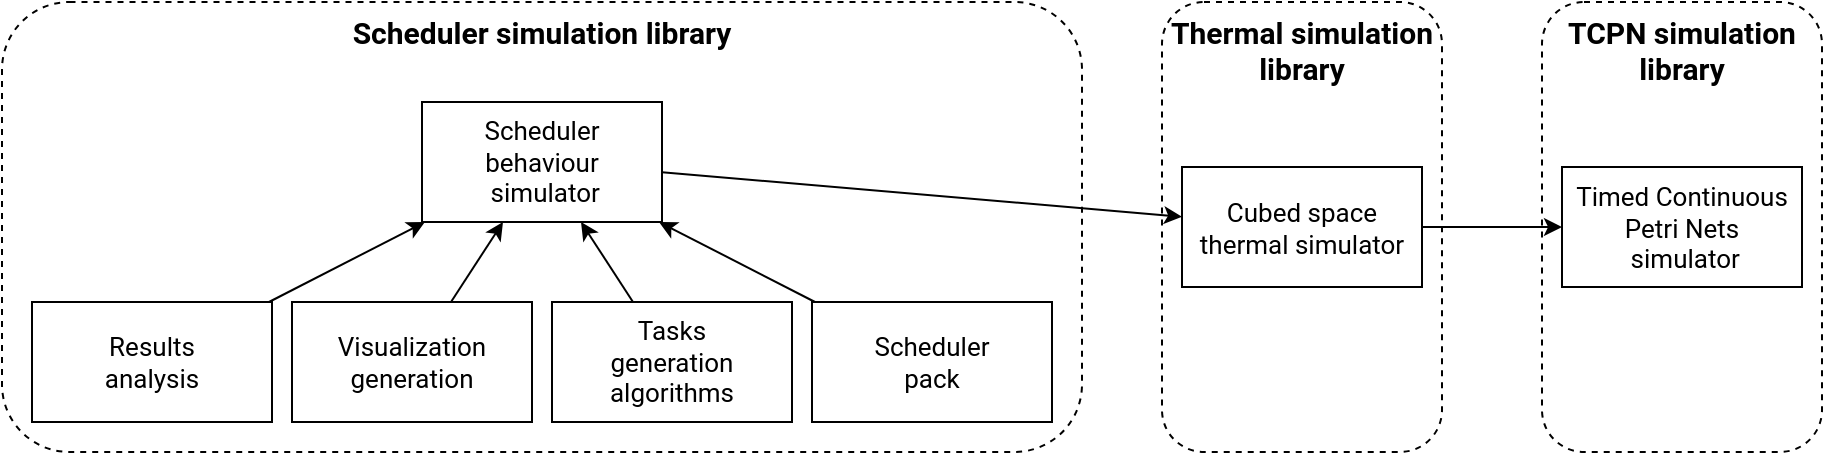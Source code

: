 <mxfile version="14.2.6" type="device"><diagram id="5xU1HittP6nTzR626nGC" name="Page-1"><mxGraphModel dx="1422" dy="794" grid="1" gridSize="10" guides="1" tooltips="1" connect="1" arrows="1" fold="1" page="1" pageScale="1" pageWidth="827" pageHeight="1169" math="0" shadow="0"><root><mxCell id="0"/><mxCell id="1" parent="0"/><mxCell id="nxcO29HCci_qHhF9_h3D-13" value="TCPN simulation library" style="rounded=1;whiteSpace=wrap;html=1;dashed=1;fillColor=none;verticalAlign=top;fontSize=15;fontFamily=Roboto;fontSource=https%3A%2F%2Ffonts.googleapis.com%2Fcss%3Ffamily%3DRoboto;align=center;fontStyle=1" vertex="1" parent="1"><mxGeometry x="800" y="10" width="140" height="225" as="geometry"/></mxCell><mxCell id="nxcO29HCci_qHhF9_h3D-14" value="Thermal simulation library" style="rounded=1;whiteSpace=wrap;html=1;dashed=1;fillColor=none;verticalAlign=top;fontSize=15;fontFamily=Roboto;fontSource=https%3A%2F%2Ffonts.googleapis.com%2Fcss%3Ffamily%3DRoboto;align=center;fontStyle=1" vertex="1" parent="1"><mxGeometry x="610" y="10" width="140" height="225" as="geometry"/></mxCell><mxCell id="nxcO29HCci_qHhF9_h3D-8" value="Scheduler simulation library" style="rounded=1;whiteSpace=wrap;html=1;dashed=1;fillColor=none;verticalAlign=top;fontSize=15;fontFamily=Roboto;fontSource=https%3A%2F%2Ffonts.googleapis.com%2Fcss%3Ffamily%3DRoboto;align=center;fontStyle=1" vertex="1" parent="1"><mxGeometry x="30" y="10" width="540" height="225" as="geometry"/></mxCell><mxCell id="nxcO29HCci_qHhF9_h3D-15" style="edgeStyle=none;rounded=0;orthogonalLoop=1;jettySize=auto;html=1;fontFamily=Roboto;fontSource=https%3A%2F%2Ffonts.googleapis.com%2Fcss%3Ffamily%3DRoboto;fontSize=13;" edge="1" parent="1" source="nxcO29HCci_qHhF9_h3D-1" target="nxcO29HCci_qHhF9_h3D-6"><mxGeometry relative="1" as="geometry"/></mxCell><mxCell id="nxcO29HCci_qHhF9_h3D-1" value="Scheduler &lt;br&gt;behaviour&lt;br&gt;&amp;nbsp;simulator" style="rounded=0;whiteSpace=wrap;html=1;fontFamily=Roboto;fontSource=https%3A%2F%2Ffonts.googleapis.com%2Fcss%3Ffamily%3DRoboto;fontSize=13;" vertex="1" parent="1"><mxGeometry x="240" y="60" width="120" height="60" as="geometry"/></mxCell><mxCell id="nxcO29HCci_qHhF9_h3D-9" style="rounded=0;orthogonalLoop=1;jettySize=auto;html=1;" edge="1" parent="1" source="nxcO29HCci_qHhF9_h3D-2" target="nxcO29HCci_qHhF9_h3D-1"><mxGeometry relative="1" as="geometry"/></mxCell><mxCell id="nxcO29HCci_qHhF9_h3D-2" value="Results&lt;br style=&quot;font-size: 13px;&quot;&gt;analysis" style="rounded=0;whiteSpace=wrap;html=1;fontFamily=Roboto;fontSource=https%3A%2F%2Ffonts.googleapis.com%2Fcss%3Ffamily%3DRoboto;fontSize=13;" vertex="1" parent="1"><mxGeometry x="45" y="160" width="120" height="60" as="geometry"/></mxCell><mxCell id="nxcO29HCci_qHhF9_h3D-10" style="edgeStyle=none;rounded=0;orthogonalLoop=1;jettySize=auto;html=1;" edge="1" parent="1" source="nxcO29HCci_qHhF9_h3D-3" target="nxcO29HCci_qHhF9_h3D-1"><mxGeometry relative="1" as="geometry"/></mxCell><mxCell id="nxcO29HCci_qHhF9_h3D-3" value="Scheduler&lt;br style=&quot;font-size: 13px;&quot;&gt;pack" style="rounded=0;whiteSpace=wrap;html=1;fontFamily=Roboto;fontSource=https%3A%2F%2Ffonts.googleapis.com%2Fcss%3Ffamily%3DRoboto;fontSize=13;" vertex="1" parent="1"><mxGeometry x="435" y="160" width="120" height="60" as="geometry"/></mxCell><mxCell id="nxcO29HCci_qHhF9_h3D-11" style="edgeStyle=none;rounded=0;orthogonalLoop=1;jettySize=auto;html=1;" edge="1" parent="1" source="nxcO29HCci_qHhF9_h3D-4" target="nxcO29HCci_qHhF9_h3D-1"><mxGeometry relative="1" as="geometry"/></mxCell><mxCell id="nxcO29HCci_qHhF9_h3D-4" value="Tasks&lt;br style=&quot;font-size: 13px;&quot;&gt;generation&lt;br style=&quot;font-size: 13px;&quot;&gt;algorithms" style="rounded=0;whiteSpace=wrap;html=1;fontFamily=Roboto;fontSource=https%3A%2F%2Ffonts.googleapis.com%2Fcss%3Ffamily%3DRoboto;fontSize=13;" vertex="1" parent="1"><mxGeometry x="305" y="160" width="120" height="60" as="geometry"/></mxCell><mxCell id="nxcO29HCci_qHhF9_h3D-12" style="edgeStyle=none;rounded=0;orthogonalLoop=1;jettySize=auto;html=1;" edge="1" parent="1" source="nxcO29HCci_qHhF9_h3D-5" target="nxcO29HCci_qHhF9_h3D-1"><mxGeometry relative="1" as="geometry"/></mxCell><mxCell id="nxcO29HCci_qHhF9_h3D-5" value="Visualization&lt;br style=&quot;font-size: 13px;&quot;&gt;generation" style="rounded=0;whiteSpace=wrap;html=1;fontFamily=Roboto;fontSource=https%3A%2F%2Ffonts.googleapis.com%2Fcss%3Ffamily%3DRoboto;fontSize=13;" vertex="1" parent="1"><mxGeometry x="175" y="160" width="120" height="60" as="geometry"/></mxCell><mxCell id="nxcO29HCci_qHhF9_h3D-16" style="edgeStyle=none;rounded=0;orthogonalLoop=1;jettySize=auto;html=1;fontFamily=Roboto;fontSource=https%3A%2F%2Ffonts.googleapis.com%2Fcss%3Ffamily%3DRoboto;fontSize=13;" edge="1" parent="1" source="nxcO29HCci_qHhF9_h3D-6" target="nxcO29HCci_qHhF9_h3D-7"><mxGeometry relative="1" as="geometry"/></mxCell><mxCell id="nxcO29HCci_qHhF9_h3D-6" value="Cubed space&lt;br style=&quot;font-size: 13px;&quot;&gt;thermal simulator" style="rounded=0;whiteSpace=wrap;html=1;fontFamily=Roboto;fontSource=https%3A%2F%2Ffonts.googleapis.com%2Fcss%3Ffamily%3DRoboto;fontSize=13;" vertex="1" parent="1"><mxGeometry x="620" y="92.5" width="120" height="60" as="geometry"/></mxCell><mxCell id="nxcO29HCci_qHhF9_h3D-7" value="Timed Continuous&lt;br style=&quot;font-size: 13px;&quot;&gt;Petri Nets&lt;br style=&quot;font-size: 13px;&quot;&gt;&amp;nbsp;simulator" style="rounded=0;whiteSpace=wrap;html=1;fontFamily=Roboto;fontSource=https%3A%2F%2Ffonts.googleapis.com%2Fcss%3Ffamily%3DRoboto;fontSize=13;" vertex="1" parent="1"><mxGeometry x="810" y="92.5" width="120" height="60" as="geometry"/></mxCell></root></mxGraphModel></diagram></mxfile>